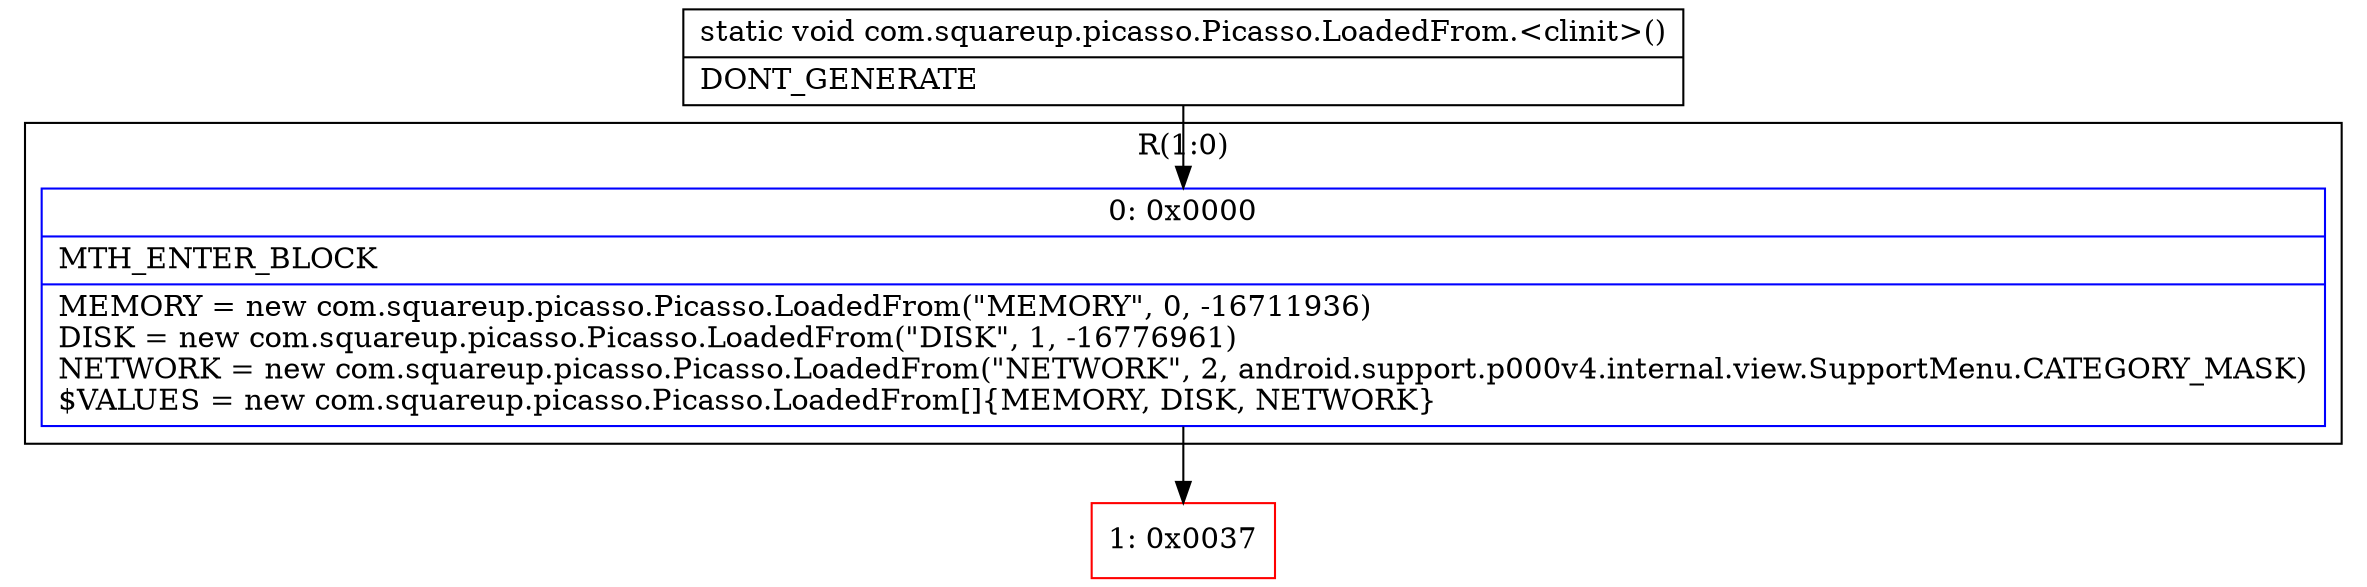 digraph "CFG forcom.squareup.picasso.Picasso.LoadedFrom.\<clinit\>()V" {
subgraph cluster_Region_790197974 {
label = "R(1:0)";
node [shape=record,color=blue];
Node_0 [shape=record,label="{0\:\ 0x0000|MTH_ENTER_BLOCK\l|MEMORY = new com.squareup.picasso.Picasso.LoadedFrom(\"MEMORY\", 0, \-16711936)\lDISK = new com.squareup.picasso.Picasso.LoadedFrom(\"DISK\", 1, \-16776961)\lNETWORK = new com.squareup.picasso.Picasso.LoadedFrom(\"NETWORK\", 2, android.support.p000v4.internal.view.SupportMenu.CATEGORY_MASK)\l$VALUES = new com.squareup.picasso.Picasso.LoadedFrom[]\{MEMORY, DISK, NETWORK\}\l}"];
}
Node_1 [shape=record,color=red,label="{1\:\ 0x0037}"];
MethodNode[shape=record,label="{static void com.squareup.picasso.Picasso.LoadedFrom.\<clinit\>()  | DONT_GENERATE\l}"];
MethodNode -> Node_0;
Node_0 -> Node_1;
}

